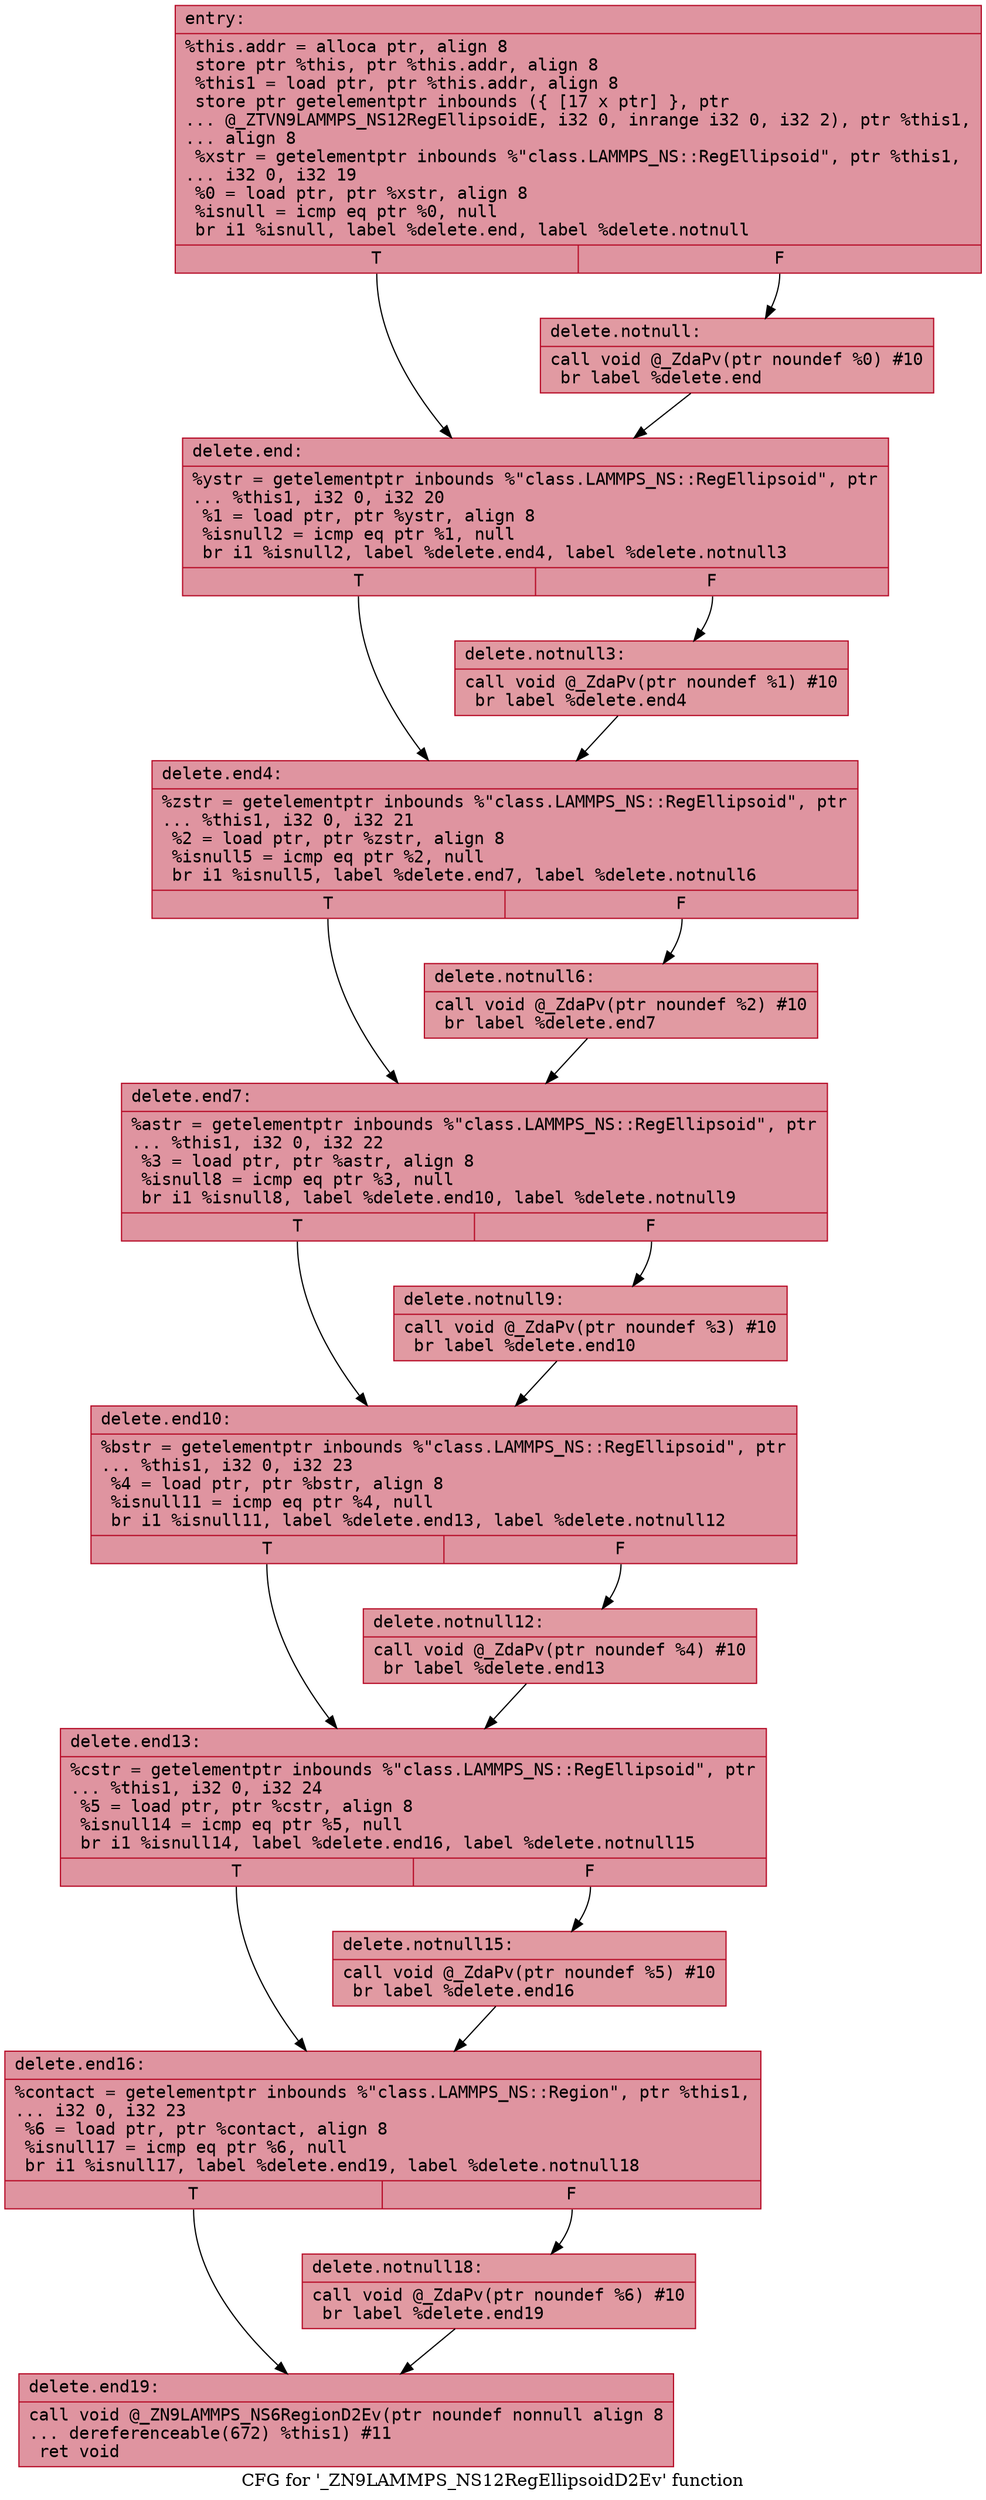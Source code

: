digraph "CFG for '_ZN9LAMMPS_NS12RegEllipsoidD2Ev' function" {
	label="CFG for '_ZN9LAMMPS_NS12RegEllipsoidD2Ev' function";

	Node0x56554da3f370 [shape=record,color="#b70d28ff", style=filled, fillcolor="#b70d2870" fontname="Courier",label="{entry:\l|  %this.addr = alloca ptr, align 8\l  store ptr %this, ptr %this.addr, align 8\l  %this1 = load ptr, ptr %this.addr, align 8\l  store ptr getelementptr inbounds (\{ [17 x ptr] \}, ptr\l... @_ZTVN9LAMMPS_NS12RegEllipsoidE, i32 0, inrange i32 0, i32 2), ptr %this1,\l... align 8\l  %xstr = getelementptr inbounds %\"class.LAMMPS_NS::RegEllipsoid\", ptr %this1,\l... i32 0, i32 19\l  %0 = load ptr, ptr %xstr, align 8\l  %isnull = icmp eq ptr %0, null\l  br i1 %isnull, label %delete.end, label %delete.notnull\l|{<s0>T|<s1>F}}"];
	Node0x56554da3f370:s0 -> Node0x56554da3f6f0[tooltip="entry -> delete.end\nProbability 37.50%" ];
	Node0x56554da3f370:s1 -> Node0x56554da3f740[tooltip="entry -> delete.notnull\nProbability 62.50%" ];
	Node0x56554da3f740 [shape=record,color="#b70d28ff", style=filled, fillcolor="#bb1b2c70" fontname="Courier",label="{delete.notnull:\l|  call void @_ZdaPv(ptr noundef %0) #10\l  br label %delete.end\l}"];
	Node0x56554da3f740 -> Node0x56554da3f6f0[tooltip="delete.notnull -> delete.end\nProbability 100.00%" ];
	Node0x56554da3f6f0 [shape=record,color="#b70d28ff", style=filled, fillcolor="#b70d2870" fontname="Courier",label="{delete.end:\l|  %ystr = getelementptr inbounds %\"class.LAMMPS_NS::RegEllipsoid\", ptr\l... %this1, i32 0, i32 20\l  %1 = load ptr, ptr %ystr, align 8\l  %isnull2 = icmp eq ptr %1, null\l  br i1 %isnull2, label %delete.end4, label %delete.notnull3\l|{<s0>T|<s1>F}}"];
	Node0x56554da3f6f0:s0 -> Node0x56554da3fb60[tooltip="delete.end -> delete.end4\nProbability 37.50%" ];
	Node0x56554da3f6f0:s1 -> Node0x56554da3fbe0[tooltip="delete.end -> delete.notnull3\nProbability 62.50%" ];
	Node0x56554da3fbe0 [shape=record,color="#b70d28ff", style=filled, fillcolor="#bb1b2c70" fontname="Courier",label="{delete.notnull3:\l|  call void @_ZdaPv(ptr noundef %1) #10\l  br label %delete.end4\l}"];
	Node0x56554da3fbe0 -> Node0x56554da3fb60[tooltip="delete.notnull3 -> delete.end4\nProbability 100.00%" ];
	Node0x56554da3fb60 [shape=record,color="#b70d28ff", style=filled, fillcolor="#b70d2870" fontname="Courier",label="{delete.end4:\l|  %zstr = getelementptr inbounds %\"class.LAMMPS_NS::RegEllipsoid\", ptr\l... %this1, i32 0, i32 21\l  %2 = load ptr, ptr %zstr, align 8\l  %isnull5 = icmp eq ptr %2, null\l  br i1 %isnull5, label %delete.end7, label %delete.notnull6\l|{<s0>T|<s1>F}}"];
	Node0x56554da3fb60:s0 -> Node0x56554da40200[tooltip="delete.end4 -> delete.end7\nProbability 37.50%" ];
	Node0x56554da3fb60:s1 -> Node0x56554da40250[tooltip="delete.end4 -> delete.notnull6\nProbability 62.50%" ];
	Node0x56554da40250 [shape=record,color="#b70d28ff", style=filled, fillcolor="#bb1b2c70" fontname="Courier",label="{delete.notnull6:\l|  call void @_ZdaPv(ptr noundef %2) #10\l  br label %delete.end7\l}"];
	Node0x56554da40250 -> Node0x56554da40200[tooltip="delete.notnull6 -> delete.end7\nProbability 100.00%" ];
	Node0x56554da40200 [shape=record,color="#b70d28ff", style=filled, fillcolor="#b70d2870" fontname="Courier",label="{delete.end7:\l|  %astr = getelementptr inbounds %\"class.LAMMPS_NS::RegEllipsoid\", ptr\l... %this1, i32 0, i32 22\l  %3 = load ptr, ptr %astr, align 8\l  %isnull8 = icmp eq ptr %3, null\l  br i1 %isnull8, label %delete.end10, label %delete.notnull9\l|{<s0>T|<s1>F}}"];
	Node0x56554da40200:s0 -> Node0x56554da40740[tooltip="delete.end7 -> delete.end10\nProbability 37.50%" ];
	Node0x56554da40200:s1 -> Node0x56554da40790[tooltip="delete.end7 -> delete.notnull9\nProbability 62.50%" ];
	Node0x56554da40790 [shape=record,color="#b70d28ff", style=filled, fillcolor="#bb1b2c70" fontname="Courier",label="{delete.notnull9:\l|  call void @_ZdaPv(ptr noundef %3) #10\l  br label %delete.end10\l}"];
	Node0x56554da40790 -> Node0x56554da40740[tooltip="delete.notnull9 -> delete.end10\nProbability 100.00%" ];
	Node0x56554da40740 [shape=record,color="#b70d28ff", style=filled, fillcolor="#b70d2870" fontname="Courier",label="{delete.end10:\l|  %bstr = getelementptr inbounds %\"class.LAMMPS_NS::RegEllipsoid\", ptr\l... %this1, i32 0, i32 23\l  %4 = load ptr, ptr %bstr, align 8\l  %isnull11 = icmp eq ptr %4, null\l  br i1 %isnull11, label %delete.end13, label %delete.notnull12\l|{<s0>T|<s1>F}}"];
	Node0x56554da40740:s0 -> Node0x56554da40c60[tooltip="delete.end10 -> delete.end13\nProbability 37.50%" ];
	Node0x56554da40740:s1 -> Node0x56554da40d10[tooltip="delete.end10 -> delete.notnull12\nProbability 62.50%" ];
	Node0x56554da40d10 [shape=record,color="#b70d28ff", style=filled, fillcolor="#bb1b2c70" fontname="Courier",label="{delete.notnull12:\l|  call void @_ZdaPv(ptr noundef %4) #10\l  br label %delete.end13\l}"];
	Node0x56554da40d10 -> Node0x56554da40c60[tooltip="delete.notnull12 -> delete.end13\nProbability 100.00%" ];
	Node0x56554da40c60 [shape=record,color="#b70d28ff", style=filled, fillcolor="#b70d2870" fontname="Courier",label="{delete.end13:\l|  %cstr = getelementptr inbounds %\"class.LAMMPS_NS::RegEllipsoid\", ptr\l... %this1, i32 0, i32 24\l  %5 = load ptr, ptr %cstr, align 8\l  %isnull14 = icmp eq ptr %5, null\l  br i1 %isnull14, label %delete.end16, label %delete.notnull15\l|{<s0>T|<s1>F}}"];
	Node0x56554da40c60:s0 -> Node0x56554da40040[tooltip="delete.end13 -> delete.end16\nProbability 37.50%" ];
	Node0x56554da40c60:s1 -> Node0x56554da112a0[tooltip="delete.end13 -> delete.notnull15\nProbability 62.50%" ];
	Node0x56554da112a0 [shape=record,color="#b70d28ff", style=filled, fillcolor="#bb1b2c70" fontname="Courier",label="{delete.notnull15:\l|  call void @_ZdaPv(ptr noundef %5) #10\l  br label %delete.end16\l}"];
	Node0x56554da112a0 -> Node0x56554da40040[tooltip="delete.notnull15 -> delete.end16\nProbability 100.00%" ];
	Node0x56554da40040 [shape=record,color="#b70d28ff", style=filled, fillcolor="#b70d2870" fontname="Courier",label="{delete.end16:\l|  %contact = getelementptr inbounds %\"class.LAMMPS_NS::Region\", ptr %this1,\l... i32 0, i32 23\l  %6 = load ptr, ptr %contact, align 8\l  %isnull17 = icmp eq ptr %6, null\l  br i1 %isnull17, label %delete.end19, label %delete.notnull18\l|{<s0>T|<s1>F}}"];
	Node0x56554da40040:s0 -> Node0x56554da117a0[tooltip="delete.end16 -> delete.end19\nProbability 37.50%" ];
	Node0x56554da40040:s1 -> Node0x56554da11820[tooltip="delete.end16 -> delete.notnull18\nProbability 62.50%" ];
	Node0x56554da11820 [shape=record,color="#b70d28ff", style=filled, fillcolor="#bb1b2c70" fontname="Courier",label="{delete.notnull18:\l|  call void @_ZdaPv(ptr noundef %6) #10\l  br label %delete.end19\l}"];
	Node0x56554da11820 -> Node0x56554da117a0[tooltip="delete.notnull18 -> delete.end19\nProbability 100.00%" ];
	Node0x56554da117a0 [shape=record,color="#b70d28ff", style=filled, fillcolor="#b70d2870" fontname="Courier",label="{delete.end19:\l|  call void @_ZN9LAMMPS_NS6RegionD2Ev(ptr noundef nonnull align 8\l... dereferenceable(672) %this1) #11\l  ret void\l}"];
}
